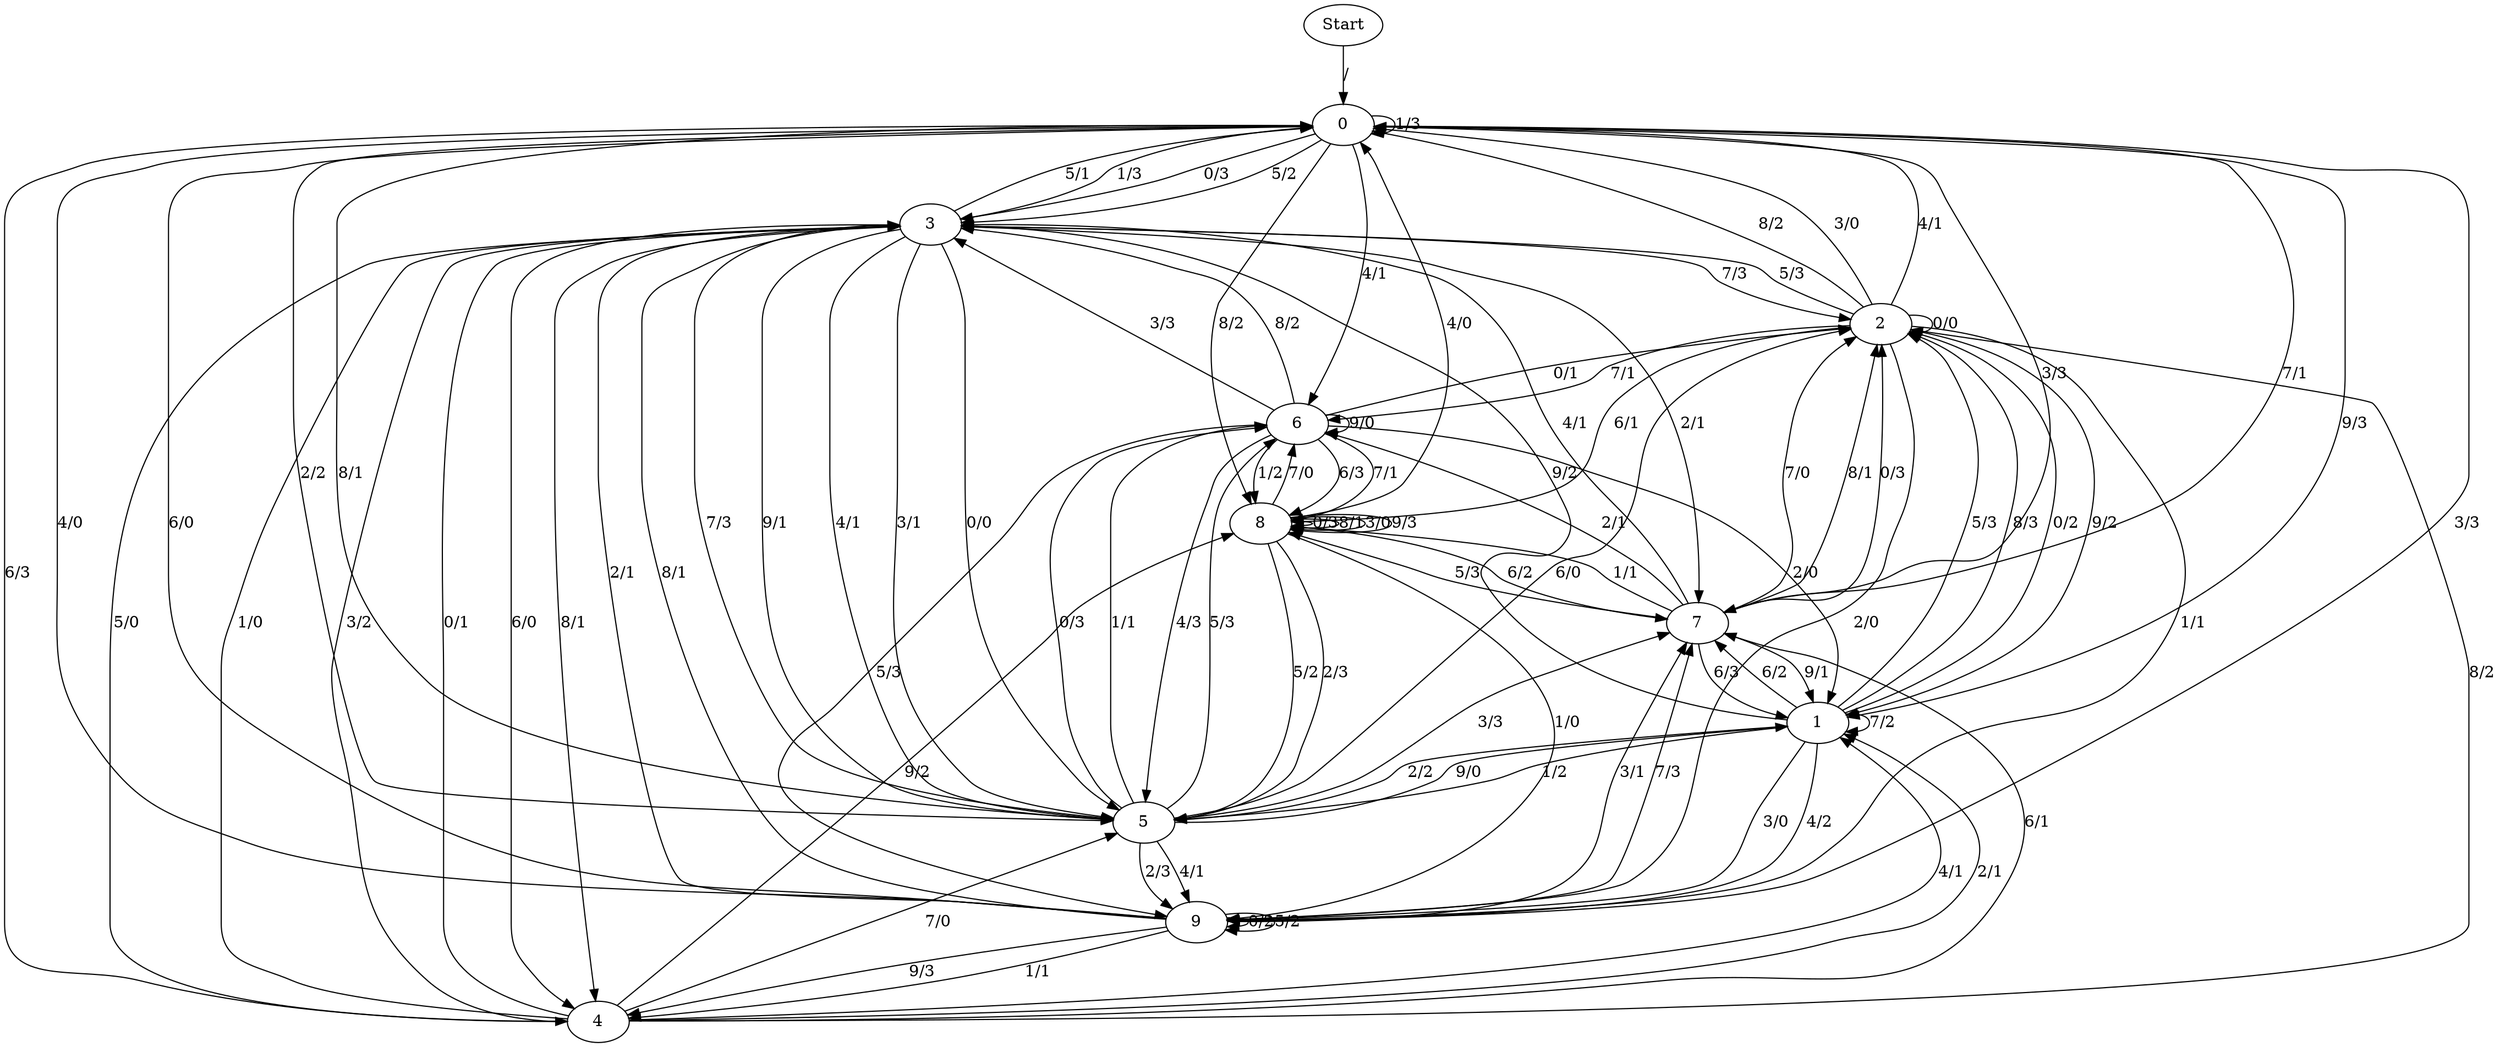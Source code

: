 digraph {
	Start -> 0 [label="/"]
	0 -> 0 [label="1/3"]
	0 -> 3 [label="0/3"]
	0 -> 9 [label="3/3"]
	0 -> 1 [label="9/3"]
	0 -> 5 [label="2/2"]
	0 -> 8 [label="8/2"]
	0 -> 4 [label="6/3"]
	0 -> 6 [label="4/1"]
	0 -> 3 [label="5/2"]
	0 -> 7 [label="7/1"]
	7 -> 1 [label="6/3"]
	7 -> 2 [label="0/3"]
	7 -> 2 [label="7/0"]
	7 -> 1 [label="9/1"]
	7 -> 8 [label="1/1"]
	7 -> 2 [label="8/1"]
	7 -> 6 [label="2/1"]
	7 -> 8 [label="5/3"]
	7 -> 3 [label="4/1"]
	7 -> 0 [label="3/3"]
	4 -> 1 [label="4/1"]
	4 -> 3 [label="5/0"]
	4 -> 8 [label="9/2"]
	4 -> 1 [label="2/1"]
	4 -> 3 [label="1/0"]
	4 -> 5 [label="7/0"]
	4 -> 3 [label="3/2"]
	4 -> 2 [label="8/2"]
	4 -> 7 [label="6/1"]
	4 -> 3 [label="0/1"]
	1 -> 5 [label="1/2"]
	1 -> 2 [label="5/3"]
	1 -> 1 [label="7/2"]
	1 -> 3 [label="9/2"]
	1 -> 7 [label="6/2"]
	1 -> 5 [label="2/2"]
	1 -> 2 [label="8/3"]
	1 -> 2 [label="0/2"]
	1 -> 9 [label="3/0"]
	1 -> 9 [label="4/2"]
	2 -> 8 [label="6/1"]
	2 -> 6 [label="7/1"]
	2 -> 2 [label="0/0"]
	2 -> 9 [label="2/0"]
	2 -> 0 [label="4/1"]
	2 -> 0 [label="8/2"]
	2 -> 0 [label="3/0"]
	2 -> 9 [label="1/1"]
	2 -> 1 [label="9/2"]
	2 -> 3 [label="5/3"]
	9 -> 0 [label="4/0"]
	9 -> 7 [label="7/3"]
	9 -> 0 [label="6/0"]
	9 -> 3 [label="2/1"]
	9 -> 7 [label="3/1"]
	9 -> 9 [label="0/2"]
	9 -> 3 [label="8/1"]
	9 -> 4 [label="1/1"]
	9 -> 9 [label="5/2"]
	9 -> 4 [label="9/3"]
	3 -> 0 [label="5/1"]
	3 -> 4 [label="6/0"]
	3 -> 4 [label="8/1"]
	3 -> 5 [label="9/1"]
	3 -> 5 [label="4/1"]
	3 -> 7 [label="2/1"]
	3 -> 5 [label="3/1"]
	3 -> 5 [label="0/0"]
	3 -> 2 [label="7/3"]
	3 -> 0 [label="1/3"]
	5 -> 2 [label="6/0"]
	5 -> 7 [label="3/3"]
	5 -> 0 [label="8/1"]
	5 -> 6 [label="5/3"]
	5 -> 6 [label="0/3"]
	5 -> 9 [label="2/3"]
	5 -> 1 [label="9/0"]
	5 -> 6 [label="1/1"]
	5 -> 3 [label="7/3"]
	5 -> 9 [label="4/1"]
	6 -> 8 [label="6/3"]
	6 -> 2 [label="0/1"]
	6 -> 1 [label="2/0"]
	6 -> 9 [label="5/3"]
	6 -> 5 [label="4/3"]
	6 -> 3 [label="8/2"]
	6 -> 3 [label="3/3"]
	6 -> 8 [label="1/2"]
	6 -> 8 [label="7/1"]
	6 -> 6 [label="9/0"]
	8 -> 5 [label="5/2"]
	8 -> 8 [label="0/3"]
	8 -> 7 [label="6/2"]
	8 -> 0 [label="4/0"]
	8 -> 8 [label="8/1"]
	8 -> 8 [label="3/0"]
	8 -> 6 [label="7/0"]
	8 -> 9 [label="1/0"]
	8 -> 8 [label="9/3"]
	8 -> 5 [label="2/3"]
}